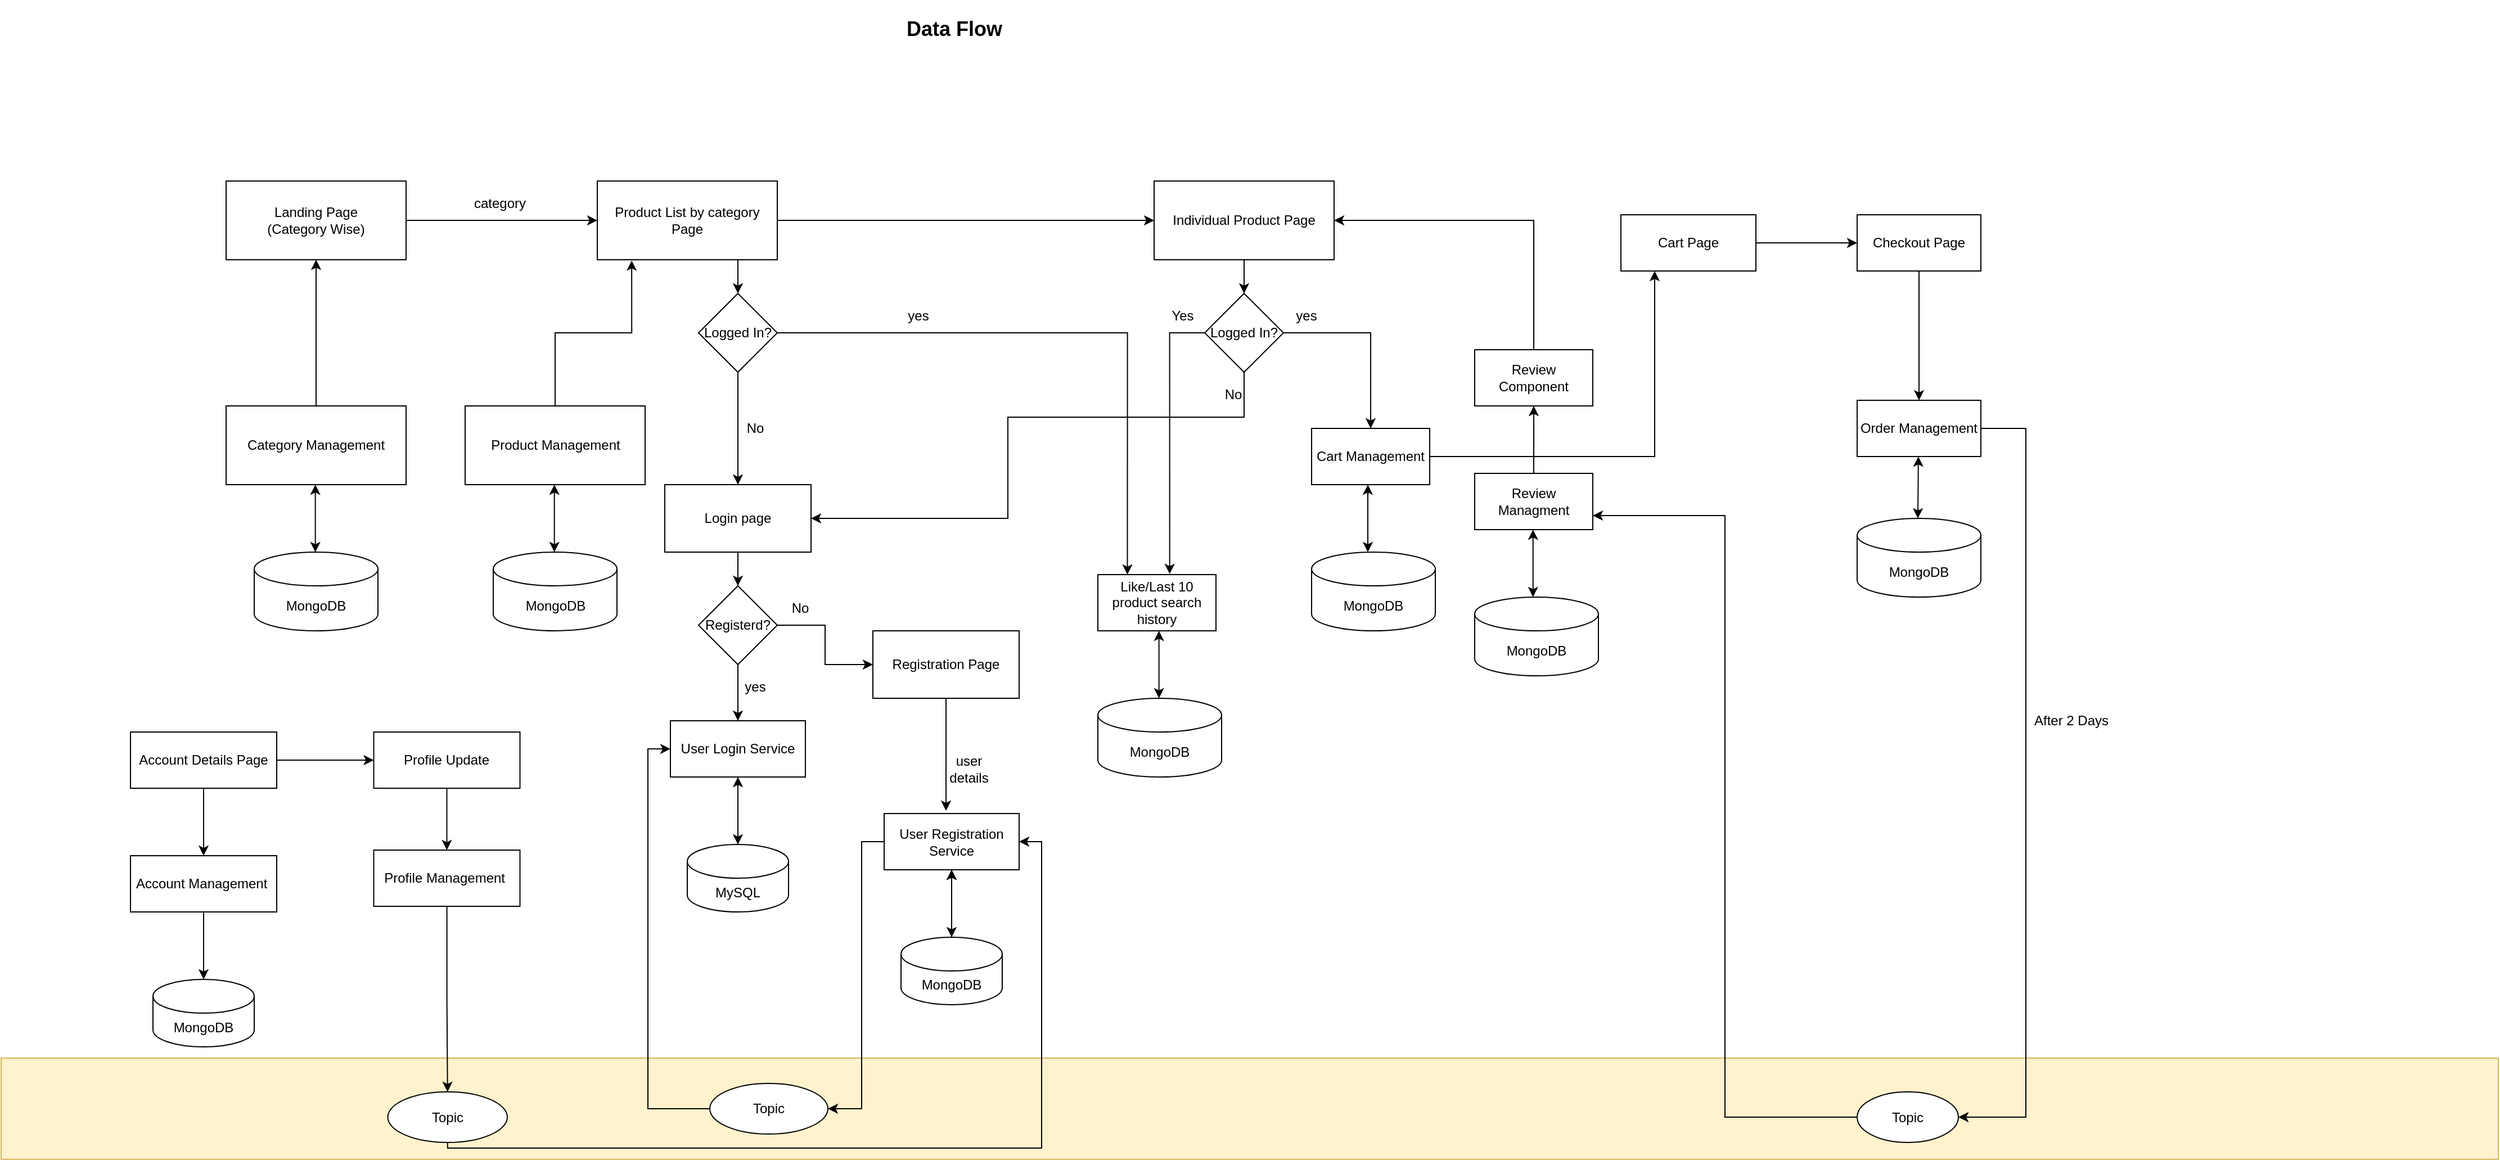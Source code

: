 <mxfile version="16.1.0" type="github">
  <diagram id="GiKuL9DOXT2ytttWreTU" name="Page-1">
    <mxGraphModel dx="2307" dy="2316" grid="1" gridSize="10" guides="1" tooltips="1" connect="1" arrows="1" fold="1" page="1" pageScale="1" pageWidth="850" pageHeight="1100" math="0" shadow="0">
      <root>
        <mxCell id="0" />
        <mxCell id="1" parent="0" />
        <mxCell id="HTlUz-8mrKvqnDm7YkK_-1" value="&lt;h2&gt;&lt;b&gt;Data Flow&lt;/b&gt;&lt;/h2&gt;" style="text;html=1;strokeColor=none;fillColor=none;align=center;verticalAlign=middle;whiteSpace=wrap;rounded=0;" vertex="1" parent="1">
          <mxGeometry x="790" y="-1070" width="115" height="30" as="geometry" />
        </mxCell>
        <mxCell id="HTlUz-8mrKvqnDm7YkK_-8" value="User Registration Service" style="rounded=0;whiteSpace=wrap;html=1;" vertex="1" parent="1">
          <mxGeometry x="785" y="-357.5" width="120" height="50" as="geometry" />
        </mxCell>
        <mxCell id="HTlUz-8mrKvqnDm7YkK_-10" value="User Login Service" style="rounded=0;whiteSpace=wrap;html=1;" vertex="1" parent="1">
          <mxGeometry x="595" y="-440" width="120" height="50" as="geometry" />
        </mxCell>
        <mxCell id="HTlUz-8mrKvqnDm7YkK_-175" value="" style="edgeStyle=orthogonalEdgeStyle;rounded=0;orthogonalLoop=1;jettySize=auto;html=1;shadow=0;fontSize=12;" edge="1" parent="1" source="HTlUz-8mrKvqnDm7YkK_-12" target="HTlUz-8mrKvqnDm7YkK_-8">
          <mxGeometry relative="1" as="geometry" />
        </mxCell>
        <mxCell id="HTlUz-8mrKvqnDm7YkK_-12" value="MongoDB" style="shape=cylinder3;whiteSpace=wrap;html=1;boundedLbl=1;backgroundOutline=1;size=15;" vertex="1" parent="1">
          <mxGeometry x="800" y="-247.5" width="90" height="60" as="geometry" />
        </mxCell>
        <mxCell id="HTlUz-8mrKvqnDm7YkK_-14" value="MySQL" style="shape=cylinder3;whiteSpace=wrap;html=1;boundedLbl=1;backgroundOutline=1;size=15;" vertex="1" parent="1">
          <mxGeometry x="610" y="-330" width="90" height="60" as="geometry" />
        </mxCell>
        <mxCell id="HTlUz-8mrKvqnDm7YkK_-17" value="user&lt;br&gt;details" style="text;html=1;align=center;verticalAlign=middle;resizable=0;points=[];autosize=1;strokeColor=none;fillColor=none;" vertex="1" parent="1">
          <mxGeometry x="835" y="-412.5" width="50" height="30" as="geometry" />
        </mxCell>
        <mxCell id="HTlUz-8mrKvqnDm7YkK_-30" value="" style="endArrow=classic;startArrow=classic;html=1;rounded=0;entryX=0.5;entryY=1;entryDx=0;entryDy=0;" edge="1" parent="1" target="HTlUz-8mrKvqnDm7YkK_-8">
          <mxGeometry width="50" height="50" relative="1" as="geometry">
            <mxPoint x="845" y="-247.5" as="sourcePoint" />
            <mxPoint x="890" y="-287.5" as="targetPoint" />
          </mxGeometry>
        </mxCell>
        <mxCell id="HTlUz-8mrKvqnDm7YkK_-31" value="" style="endArrow=classic;startArrow=classic;html=1;rounded=0;entryX=0.5;entryY=1;entryDx=0;entryDy=0;" edge="1" parent="1">
          <mxGeometry width="50" height="50" relative="1" as="geometry">
            <mxPoint x="655" y="-330" as="sourcePoint" />
            <mxPoint x="655" y="-390" as="targetPoint" />
          </mxGeometry>
        </mxCell>
        <mxCell id="HTlUz-8mrKvqnDm7YkK_-122" style="edgeStyle=orthogonalEdgeStyle;rounded=0;orthogonalLoop=1;jettySize=auto;html=1;entryX=0;entryY=0.5;entryDx=0;entryDy=0;shadow=0;fontSize=12;" edge="1" parent="1" source="HTlUz-8mrKvqnDm7YkK_-113" target="HTlUz-8mrKvqnDm7YkK_-119">
          <mxGeometry relative="1" as="geometry" />
        </mxCell>
        <mxCell id="HTlUz-8mrKvqnDm7YkK_-113" value="Landing Page&lt;br&gt;(Category Wise)" style="rounded=0;whiteSpace=wrap;html=1;" vertex="1" parent="1">
          <mxGeometry x="200" y="-920" width="160" height="70" as="geometry" />
        </mxCell>
        <mxCell id="HTlUz-8mrKvqnDm7YkK_-147" style="edgeStyle=orthogonalEdgeStyle;rounded=0;orthogonalLoop=1;jettySize=auto;html=1;entryX=0.191;entryY=1.01;entryDx=0;entryDy=0;entryPerimeter=0;shadow=0;fontSize=12;" edge="1" parent="1" source="HTlUz-8mrKvqnDm7YkK_-114" target="HTlUz-8mrKvqnDm7YkK_-119">
          <mxGeometry relative="1" as="geometry" />
        </mxCell>
        <mxCell id="HTlUz-8mrKvqnDm7YkK_-114" value="Product Management" style="rounded=0;whiteSpace=wrap;html=1;" vertex="1" parent="1">
          <mxGeometry x="412.5" y="-720" width="160" height="70" as="geometry" />
        </mxCell>
        <mxCell id="HTlUz-8mrKvqnDm7YkK_-117" style="edgeStyle=orthogonalEdgeStyle;rounded=0;orthogonalLoop=1;jettySize=auto;html=1;entryX=0.5;entryY=1;entryDx=0;entryDy=0;shadow=0;fontSize=12;" edge="1" parent="1" source="HTlUz-8mrKvqnDm7YkK_-115" target="HTlUz-8mrKvqnDm7YkK_-113">
          <mxGeometry relative="1" as="geometry" />
        </mxCell>
        <mxCell id="HTlUz-8mrKvqnDm7YkK_-115" value="Category Management" style="rounded=0;whiteSpace=wrap;html=1;" vertex="1" parent="1">
          <mxGeometry x="200" y="-720" width="160" height="70" as="geometry" />
        </mxCell>
        <mxCell id="HTlUz-8mrKvqnDm7YkK_-116" value="MongoDB" style="shape=cylinder3;whiteSpace=wrap;html=1;boundedLbl=1;backgroundOutline=1;size=15;fontSize=12;" vertex="1" parent="1">
          <mxGeometry x="225" y="-590" width="110" height="70" as="geometry" />
        </mxCell>
        <mxCell id="HTlUz-8mrKvqnDm7YkK_-118" value="" style="endArrow=classic;startArrow=classic;html=1;rounded=0;shadow=0;fontSize=12;" edge="1" parent="1">
          <mxGeometry width="50" height="50" relative="1" as="geometry">
            <mxPoint x="279.33" y="-590" as="sourcePoint" />
            <mxPoint x="279.33" y="-650" as="targetPoint" />
          </mxGeometry>
        </mxCell>
        <mxCell id="HTlUz-8mrKvqnDm7YkK_-128" style="edgeStyle=orthogonalEdgeStyle;rounded=0;orthogonalLoop=1;jettySize=auto;html=1;entryX=0;entryY=0.5;entryDx=0;entryDy=0;shadow=0;fontSize=12;" edge="1" parent="1" source="HTlUz-8mrKvqnDm7YkK_-119" target="HTlUz-8mrKvqnDm7YkK_-126">
          <mxGeometry relative="1" as="geometry" />
        </mxCell>
        <mxCell id="HTlUz-8mrKvqnDm7YkK_-153" style="edgeStyle=orthogonalEdgeStyle;rounded=0;orthogonalLoop=1;jettySize=auto;html=1;shadow=0;fontSize=12;" edge="1" parent="1" source="HTlUz-8mrKvqnDm7YkK_-119" target="HTlUz-8mrKvqnDm7YkK_-152">
          <mxGeometry relative="1" as="geometry">
            <Array as="points">
              <mxPoint x="655" y="-840" />
              <mxPoint x="655" y="-840" />
            </Array>
          </mxGeometry>
        </mxCell>
        <mxCell id="HTlUz-8mrKvqnDm7YkK_-119" value="Product List by category Page" style="rounded=0;whiteSpace=wrap;html=1;" vertex="1" parent="1">
          <mxGeometry x="530" y="-920" width="160" height="70" as="geometry" />
        </mxCell>
        <mxCell id="HTlUz-8mrKvqnDm7YkK_-123" value="MongoDB" style="shape=cylinder3;whiteSpace=wrap;html=1;boundedLbl=1;backgroundOutline=1;size=15;fontSize=12;" vertex="1" parent="1">
          <mxGeometry x="437.5" y="-590" width="110" height="70" as="geometry" />
        </mxCell>
        <mxCell id="HTlUz-8mrKvqnDm7YkK_-124" value="" style="endArrow=classic;startArrow=classic;html=1;rounded=0;shadow=0;fontSize=12;" edge="1" parent="1">
          <mxGeometry width="50" height="50" relative="1" as="geometry">
            <mxPoint x="491.83" y="-590" as="sourcePoint" />
            <mxPoint x="491.83" y="-650" as="targetPoint" />
          </mxGeometry>
        </mxCell>
        <mxCell id="HTlUz-8mrKvqnDm7YkK_-125" value="category" style="text;html=1;align=center;verticalAlign=middle;resizable=0;points=[];autosize=1;strokeColor=none;fillColor=none;fontSize=12;" vertex="1" parent="1">
          <mxGeometry x="412.5" y="-910" width="60" height="20" as="geometry" />
        </mxCell>
        <mxCell id="HTlUz-8mrKvqnDm7YkK_-179" value="" style="edgeStyle=orthogonalEdgeStyle;rounded=0;orthogonalLoop=1;jettySize=auto;html=1;shadow=0;fontSize=12;" edge="1" parent="1" source="HTlUz-8mrKvqnDm7YkK_-126" target="HTlUz-8mrKvqnDm7YkK_-178">
          <mxGeometry relative="1" as="geometry" />
        </mxCell>
        <mxCell id="HTlUz-8mrKvqnDm7YkK_-126" value="Individual Product Page" style="rounded=0;whiteSpace=wrap;html=1;" vertex="1" parent="1">
          <mxGeometry x="1025" y="-920" width="160" height="70" as="geometry" />
        </mxCell>
        <mxCell id="HTlUz-8mrKvqnDm7YkK_-202" style="edgeStyle=orthogonalEdgeStyle;rounded=0;orthogonalLoop=1;jettySize=auto;html=1;entryX=0.25;entryY=1;entryDx=0;entryDy=0;shadow=0;fontSize=12;" edge="1" parent="1" source="HTlUz-8mrKvqnDm7YkK_-130" target="HTlUz-8mrKvqnDm7YkK_-199">
          <mxGeometry relative="1" as="geometry" />
        </mxCell>
        <mxCell id="HTlUz-8mrKvqnDm7YkK_-130" value="Cart Management" style="rounded=0;whiteSpace=wrap;html=1;" vertex="1" parent="1">
          <mxGeometry x="1165" y="-700" width="105" height="50" as="geometry" />
        </mxCell>
        <mxCell id="HTlUz-8mrKvqnDm7YkK_-131" value="MongoDB" style="shape=cylinder3;whiteSpace=wrap;html=1;boundedLbl=1;backgroundOutline=1;size=15;fontSize=12;" vertex="1" parent="1">
          <mxGeometry x="1165" y="-590" width="110" height="70" as="geometry" />
        </mxCell>
        <mxCell id="HTlUz-8mrKvqnDm7YkK_-132" value="" style="endArrow=classic;startArrow=classic;html=1;rounded=0;shadow=0;fontSize=12;" edge="1" parent="1">
          <mxGeometry width="50" height="50" relative="1" as="geometry">
            <mxPoint x="1215" y="-590" as="sourcePoint" />
            <mxPoint x="1215" y="-650" as="targetPoint" />
          </mxGeometry>
        </mxCell>
        <mxCell id="HTlUz-8mrKvqnDm7YkK_-133" value="Like/Last 10 product search history" style="rounded=0;whiteSpace=wrap;html=1;" vertex="1" parent="1">
          <mxGeometry x="975" y="-570" width="105" height="50" as="geometry" />
        </mxCell>
        <mxCell id="HTlUz-8mrKvqnDm7YkK_-134" value="MongoDB" style="shape=cylinder3;whiteSpace=wrap;html=1;boundedLbl=1;backgroundOutline=1;size=15;fontSize=12;" vertex="1" parent="1">
          <mxGeometry x="975" y="-460" width="110" height="70" as="geometry" />
        </mxCell>
        <mxCell id="HTlUz-8mrKvqnDm7YkK_-135" value="" style="endArrow=classic;startArrow=classic;html=1;rounded=0;shadow=0;fontSize=12;" edge="1" parent="1">
          <mxGeometry width="50" height="50" relative="1" as="geometry">
            <mxPoint x="1029.33" y="-460" as="sourcePoint" />
            <mxPoint x="1029.33" y="-520" as="targetPoint" />
          </mxGeometry>
        </mxCell>
        <mxCell id="HTlUz-8mrKvqnDm7YkK_-155" value="" style="edgeStyle=orthogonalEdgeStyle;rounded=0;orthogonalLoop=1;jettySize=auto;html=1;shadow=0;fontSize=12;" edge="1" parent="1" source="HTlUz-8mrKvqnDm7YkK_-152" target="HTlUz-8mrKvqnDm7YkK_-154">
          <mxGeometry relative="1" as="geometry" />
        </mxCell>
        <mxCell id="HTlUz-8mrKvqnDm7YkK_-159" style="edgeStyle=orthogonalEdgeStyle;rounded=0;orthogonalLoop=1;jettySize=auto;html=1;entryX=0.25;entryY=0;entryDx=0;entryDy=0;shadow=0;fontSize=12;" edge="1" parent="1" source="HTlUz-8mrKvqnDm7YkK_-152" target="HTlUz-8mrKvqnDm7YkK_-133">
          <mxGeometry relative="1" as="geometry" />
        </mxCell>
        <mxCell id="HTlUz-8mrKvqnDm7YkK_-152" value="Logged In?" style="strokeWidth=1;html=1;shape=mxgraph.flowchart.decision;whiteSpace=wrap;fontSize=12;" vertex="1" parent="1">
          <mxGeometry x="620" y="-820" width="70" height="70" as="geometry" />
        </mxCell>
        <mxCell id="HTlUz-8mrKvqnDm7YkK_-165" value="" style="edgeStyle=orthogonalEdgeStyle;rounded=0;orthogonalLoop=1;jettySize=auto;html=1;shadow=0;fontSize=12;" edge="1" parent="1" source="HTlUz-8mrKvqnDm7YkK_-154" target="HTlUz-8mrKvqnDm7YkK_-164">
          <mxGeometry relative="1" as="geometry" />
        </mxCell>
        <mxCell id="HTlUz-8mrKvqnDm7YkK_-154" value="Login page" style="rounded=0;whiteSpace=wrap;html=1;" vertex="1" parent="1">
          <mxGeometry x="590" y="-650" width="130" height="60" as="geometry" />
        </mxCell>
        <mxCell id="HTlUz-8mrKvqnDm7YkK_-161" value="No" style="text;html=1;align=center;verticalAlign=middle;resizable=0;points=[];autosize=1;strokeColor=none;fillColor=none;fontSize=12;" vertex="1" parent="1">
          <mxGeometry x="655" y="-710" width="30" height="20" as="geometry" />
        </mxCell>
        <mxCell id="HTlUz-8mrKvqnDm7YkK_-162" value="yes" style="text;html=1;align=center;verticalAlign=middle;resizable=0;points=[];autosize=1;strokeColor=none;fillColor=none;fontSize=12;" vertex="1" parent="1">
          <mxGeometry x="800" y="-810" width="30" height="20" as="geometry" />
        </mxCell>
        <mxCell id="HTlUz-8mrKvqnDm7YkK_-166" value="" style="edgeStyle=orthogonalEdgeStyle;rounded=0;orthogonalLoop=1;jettySize=auto;html=1;shadow=0;fontSize=12;" edge="1" parent="1" source="HTlUz-8mrKvqnDm7YkK_-164" target="HTlUz-8mrKvqnDm7YkK_-10">
          <mxGeometry relative="1" as="geometry" />
        </mxCell>
        <mxCell id="HTlUz-8mrKvqnDm7YkK_-169" style="edgeStyle=orthogonalEdgeStyle;rounded=0;orthogonalLoop=1;jettySize=auto;html=1;shadow=0;fontSize=12;" edge="1" parent="1" source="HTlUz-8mrKvqnDm7YkK_-164" target="HTlUz-8mrKvqnDm7YkK_-167">
          <mxGeometry relative="1" as="geometry" />
        </mxCell>
        <mxCell id="HTlUz-8mrKvqnDm7YkK_-164" value="Registerd?" style="strokeWidth=1;html=1;shape=mxgraph.flowchart.decision;whiteSpace=wrap;fontSize=12;" vertex="1" parent="1">
          <mxGeometry x="620" y="-560" width="70" height="70" as="geometry" />
        </mxCell>
        <mxCell id="HTlUz-8mrKvqnDm7YkK_-172" style="edgeStyle=orthogonalEdgeStyle;rounded=0;orthogonalLoop=1;jettySize=auto;html=1;shadow=0;fontSize=12;" edge="1" parent="1" source="HTlUz-8mrKvqnDm7YkK_-167">
          <mxGeometry relative="1" as="geometry">
            <mxPoint x="840" y="-360" as="targetPoint" />
          </mxGeometry>
        </mxCell>
        <mxCell id="HTlUz-8mrKvqnDm7YkK_-167" value="Registration Page" style="rounded=0;whiteSpace=wrap;html=1;" vertex="1" parent="1">
          <mxGeometry x="775" y="-520" width="130" height="60" as="geometry" />
        </mxCell>
        <mxCell id="HTlUz-8mrKvqnDm7YkK_-168" value="yes" style="text;html=1;align=center;verticalAlign=middle;resizable=0;points=[];autosize=1;strokeColor=none;fillColor=none;fontSize=12;" vertex="1" parent="1">
          <mxGeometry x="655" y="-480" width="30" height="20" as="geometry" />
        </mxCell>
        <mxCell id="HTlUz-8mrKvqnDm7YkK_-170" value="No" style="text;html=1;align=center;verticalAlign=middle;resizable=0;points=[];autosize=1;strokeColor=none;fillColor=none;fontSize=12;" vertex="1" parent="1">
          <mxGeometry x="695" y="-550" width="30" height="20" as="geometry" />
        </mxCell>
        <mxCell id="HTlUz-8mrKvqnDm7YkK_-173" value="" style="rounded=0;whiteSpace=wrap;html=1;fontSize=12;strokeWidth=1;fillColor=#fff2cc;strokeColor=#d6b656;" vertex="1" parent="1">
          <mxGeometry y="-140" width="2220" height="90" as="geometry" />
        </mxCell>
        <mxCell id="HTlUz-8mrKvqnDm7YkK_-177" style="edgeStyle=orthogonalEdgeStyle;rounded=0;orthogonalLoop=1;jettySize=auto;html=1;entryX=0;entryY=0.5;entryDx=0;entryDy=0;shadow=0;fontSize=12;" edge="1" parent="1" source="HTlUz-8mrKvqnDm7YkK_-174" target="HTlUz-8mrKvqnDm7YkK_-10">
          <mxGeometry relative="1" as="geometry">
            <Array as="points">
              <mxPoint x="575" y="-95" />
              <mxPoint x="575" y="-415" />
            </Array>
          </mxGeometry>
        </mxCell>
        <mxCell id="HTlUz-8mrKvqnDm7YkK_-174" value="Topic" style="ellipse;whiteSpace=wrap;html=1;fontSize=12;strokeWidth=1;" vertex="1" parent="1">
          <mxGeometry x="630" y="-117.5" width="105" height="45" as="geometry" />
        </mxCell>
        <mxCell id="HTlUz-8mrKvqnDm7YkK_-176" style="edgeStyle=orthogonalEdgeStyle;rounded=0;orthogonalLoop=1;jettySize=auto;html=1;entryX=1;entryY=0.5;entryDx=0;entryDy=0;shadow=0;fontSize=12;" edge="1" parent="1" source="HTlUz-8mrKvqnDm7YkK_-8" target="HTlUz-8mrKvqnDm7YkK_-174">
          <mxGeometry relative="1" as="geometry">
            <Array as="points">
              <mxPoint x="765" y="-332" />
              <mxPoint x="765" y="-95" />
            </Array>
          </mxGeometry>
        </mxCell>
        <mxCell id="HTlUz-8mrKvqnDm7YkK_-180" style="edgeStyle=orthogonalEdgeStyle;rounded=0;orthogonalLoop=1;jettySize=auto;html=1;entryX=0.5;entryY=0;entryDx=0;entryDy=0;shadow=0;fontSize=12;" edge="1" parent="1" source="HTlUz-8mrKvqnDm7YkK_-178" target="HTlUz-8mrKvqnDm7YkK_-130">
          <mxGeometry relative="1" as="geometry" />
        </mxCell>
        <mxCell id="HTlUz-8mrKvqnDm7YkK_-181" style="edgeStyle=orthogonalEdgeStyle;rounded=0;orthogonalLoop=1;jettySize=auto;html=1;entryX=1;entryY=0.5;entryDx=0;entryDy=0;shadow=0;fontSize=12;" edge="1" parent="1" source="HTlUz-8mrKvqnDm7YkK_-178" target="HTlUz-8mrKvqnDm7YkK_-154">
          <mxGeometry relative="1" as="geometry">
            <Array as="points">
              <mxPoint x="1105" y="-710" />
              <mxPoint x="895" y="-710" />
              <mxPoint x="895" y="-620" />
            </Array>
          </mxGeometry>
        </mxCell>
        <mxCell id="HTlUz-8mrKvqnDm7YkK_-184" style="edgeStyle=orthogonalEdgeStyle;rounded=0;orthogonalLoop=1;jettySize=auto;html=1;shadow=0;fontSize=12;entryX=0.608;entryY=-0.012;entryDx=0;entryDy=0;entryPerimeter=0;" edge="1" parent="1" source="HTlUz-8mrKvqnDm7YkK_-178" target="HTlUz-8mrKvqnDm7YkK_-133">
          <mxGeometry relative="1" as="geometry">
            <mxPoint x="1040" y="-590" as="targetPoint" />
            <Array as="points">
              <mxPoint x="1039" y="-785" />
            </Array>
          </mxGeometry>
        </mxCell>
        <mxCell id="HTlUz-8mrKvqnDm7YkK_-178" value="Logged In?" style="strokeWidth=1;html=1;shape=mxgraph.flowchart.decision;whiteSpace=wrap;fontSize=12;" vertex="1" parent="1">
          <mxGeometry x="1070" y="-820" width="70" height="70" as="geometry" />
        </mxCell>
        <mxCell id="HTlUz-8mrKvqnDm7YkK_-182" value="yes" style="text;html=1;align=center;verticalAlign=middle;resizable=0;points=[];autosize=1;strokeColor=none;fillColor=none;fontSize=12;" vertex="1" parent="1">
          <mxGeometry x="1145" y="-810" width="30" height="20" as="geometry" />
        </mxCell>
        <mxCell id="HTlUz-8mrKvqnDm7YkK_-183" value="No" style="text;html=1;align=center;verticalAlign=middle;resizable=0;points=[];autosize=1;strokeColor=none;fillColor=none;fontSize=12;" vertex="1" parent="1">
          <mxGeometry x="1080" y="-740" width="30" height="20" as="geometry" />
        </mxCell>
        <mxCell id="HTlUz-8mrKvqnDm7YkK_-185" value="Yes" style="text;html=1;align=center;verticalAlign=middle;resizable=0;points=[];autosize=1;strokeColor=none;fillColor=none;fontSize=12;" vertex="1" parent="1">
          <mxGeometry x="1030" y="-810" width="40" height="20" as="geometry" />
        </mxCell>
        <mxCell id="HTlUz-8mrKvqnDm7YkK_-190" value="" style="edgeStyle=orthogonalEdgeStyle;rounded=0;orthogonalLoop=1;jettySize=auto;html=1;shadow=0;fontSize=12;" edge="1" parent="1" source="HTlUz-8mrKvqnDm7YkK_-186" target="HTlUz-8mrKvqnDm7YkK_-188">
          <mxGeometry relative="1" as="geometry" />
        </mxCell>
        <mxCell id="HTlUz-8mrKvqnDm7YkK_-186" value="Review Managment" style="rounded=0;whiteSpace=wrap;html=1;" vertex="1" parent="1">
          <mxGeometry x="1310" y="-660" width="105" height="50" as="geometry" />
        </mxCell>
        <mxCell id="HTlUz-8mrKvqnDm7YkK_-189" style="edgeStyle=orthogonalEdgeStyle;rounded=0;orthogonalLoop=1;jettySize=auto;html=1;entryX=1;entryY=0.5;entryDx=0;entryDy=0;shadow=0;fontSize=12;" edge="1" parent="1" source="HTlUz-8mrKvqnDm7YkK_-188" target="HTlUz-8mrKvqnDm7YkK_-126">
          <mxGeometry relative="1" as="geometry">
            <Array as="points">
              <mxPoint x="1363" y="-885" />
            </Array>
          </mxGeometry>
        </mxCell>
        <mxCell id="HTlUz-8mrKvqnDm7YkK_-188" value="Review Component" style="rounded=0;whiteSpace=wrap;html=1;" vertex="1" parent="1">
          <mxGeometry x="1310" y="-770" width="105" height="50" as="geometry" />
        </mxCell>
        <mxCell id="HTlUz-8mrKvqnDm7YkK_-191" value="MongoDB" style="shape=cylinder3;whiteSpace=wrap;html=1;boundedLbl=1;backgroundOutline=1;size=15;fontSize=12;" vertex="1" parent="1">
          <mxGeometry x="1310" y="-550" width="110" height="70" as="geometry" />
        </mxCell>
        <mxCell id="HTlUz-8mrKvqnDm7YkK_-195" value="" style="endArrow=classic;startArrow=classic;html=1;rounded=0;shadow=0;fontSize=12;" edge="1" parent="1">
          <mxGeometry width="50" height="50" relative="1" as="geometry">
            <mxPoint x="1361.88" y="-550" as="sourcePoint" />
            <mxPoint x="1361.88" y="-610" as="targetPoint" />
          </mxGeometry>
        </mxCell>
        <mxCell id="HTlUz-8mrKvqnDm7YkK_-205" style="edgeStyle=orthogonalEdgeStyle;rounded=0;orthogonalLoop=1;jettySize=auto;html=1;entryX=0;entryY=0.5;entryDx=0;entryDy=0;shadow=0;fontSize=12;" edge="1" parent="1" source="HTlUz-8mrKvqnDm7YkK_-199" target="HTlUz-8mrKvqnDm7YkK_-204">
          <mxGeometry relative="1" as="geometry" />
        </mxCell>
        <mxCell id="HTlUz-8mrKvqnDm7YkK_-199" value="Cart Page" style="rounded=0;whiteSpace=wrap;html=1;" vertex="1" parent="1">
          <mxGeometry x="1440" y="-890" width="120" height="50" as="geometry" />
        </mxCell>
        <mxCell id="HTlUz-8mrKvqnDm7YkK_-207" style="edgeStyle=orthogonalEdgeStyle;rounded=0;orthogonalLoop=1;jettySize=auto;html=1;entryX=0.5;entryY=0;entryDx=0;entryDy=0;shadow=0;fontSize=12;" edge="1" parent="1" source="HTlUz-8mrKvqnDm7YkK_-204" target="HTlUz-8mrKvqnDm7YkK_-206">
          <mxGeometry relative="1" as="geometry" />
        </mxCell>
        <mxCell id="HTlUz-8mrKvqnDm7YkK_-204" value="Checkout Page" style="rounded=0;whiteSpace=wrap;html=1;" vertex="1" parent="1">
          <mxGeometry x="1650" y="-890" width="110" height="50" as="geometry" />
        </mxCell>
        <mxCell id="HTlUz-8mrKvqnDm7YkK_-218" style="edgeStyle=orthogonalEdgeStyle;rounded=0;orthogonalLoop=1;jettySize=auto;html=1;entryX=1;entryY=0.5;entryDx=0;entryDy=0;shadow=0;fontSize=12;" edge="1" parent="1" source="HTlUz-8mrKvqnDm7YkK_-206" target="HTlUz-8mrKvqnDm7YkK_-211">
          <mxGeometry relative="1" as="geometry">
            <Array as="points">
              <mxPoint x="1800" y="-700" />
              <mxPoint x="1800" y="-88" />
            </Array>
          </mxGeometry>
        </mxCell>
        <mxCell id="HTlUz-8mrKvqnDm7YkK_-206" value="Order Management" style="rounded=0;whiteSpace=wrap;html=1;" vertex="1" parent="1">
          <mxGeometry x="1650" y="-725" width="110" height="50" as="geometry" />
        </mxCell>
        <mxCell id="HTlUz-8mrKvqnDm7YkK_-208" value="MongoDB" style="shape=cylinder3;whiteSpace=wrap;html=1;boundedLbl=1;backgroundOutline=1;size=15;fontSize=12;" vertex="1" parent="1">
          <mxGeometry x="1650" y="-620" width="110" height="70" as="geometry" />
        </mxCell>
        <mxCell id="HTlUz-8mrKvqnDm7YkK_-210" value="" style="endArrow=classic;startArrow=classic;html=1;rounded=0;shadow=0;fontSize=12;" edge="1" parent="1">
          <mxGeometry width="50" height="50" relative="1" as="geometry">
            <mxPoint x="1704" y="-620" as="sourcePoint" />
            <mxPoint x="1704.44" y="-675" as="targetPoint" />
          </mxGeometry>
        </mxCell>
        <mxCell id="HTlUz-8mrKvqnDm7YkK_-219" style="edgeStyle=orthogonalEdgeStyle;rounded=0;orthogonalLoop=1;jettySize=auto;html=1;entryX=1;entryY=0.75;entryDx=0;entryDy=0;shadow=0;fontSize=12;" edge="1" parent="1" source="HTlUz-8mrKvqnDm7YkK_-211" target="HTlUz-8mrKvqnDm7YkK_-186">
          <mxGeometry relative="1" as="geometry" />
        </mxCell>
        <mxCell id="HTlUz-8mrKvqnDm7YkK_-211" value="Topic" style="ellipse;whiteSpace=wrap;html=1;fontSize=12;strokeWidth=1;" vertex="1" parent="1">
          <mxGeometry x="1650" y="-110" width="90" height="45" as="geometry" />
        </mxCell>
        <mxCell id="HTlUz-8mrKvqnDm7YkK_-220" value="After 2 Days" style="text;html=1;align=center;verticalAlign=middle;resizable=0;points=[];autosize=1;strokeColor=none;fillColor=none;fontSize=12;" vertex="1" parent="1">
          <mxGeometry x="1800" y="-450" width="80" height="20" as="geometry" />
        </mxCell>
        <mxCell id="HTlUz-8mrKvqnDm7YkK_-226" value="" style="edgeStyle=orthogonalEdgeStyle;rounded=0;orthogonalLoop=1;jettySize=auto;html=1;shadow=0;fontSize=12;" edge="1" parent="1" source="HTlUz-8mrKvqnDm7YkK_-221" target="HTlUz-8mrKvqnDm7YkK_-223">
          <mxGeometry relative="1" as="geometry" />
        </mxCell>
        <mxCell id="HTlUz-8mrKvqnDm7YkK_-234" value="" style="edgeStyle=orthogonalEdgeStyle;rounded=0;orthogonalLoop=1;jettySize=auto;html=1;shadow=0;fontSize=12;" edge="1" parent="1" source="HTlUz-8mrKvqnDm7YkK_-221" target="HTlUz-8mrKvqnDm7YkK_-228">
          <mxGeometry relative="1" as="geometry" />
        </mxCell>
        <mxCell id="HTlUz-8mrKvqnDm7YkK_-221" value="Account Details Page" style="rounded=0;whiteSpace=wrap;html=1;" vertex="1" parent="1">
          <mxGeometry x="115" y="-430" width="130" height="50" as="geometry" />
        </mxCell>
        <mxCell id="HTlUz-8mrKvqnDm7YkK_-227" value="" style="edgeStyle=orthogonalEdgeStyle;rounded=0;orthogonalLoop=1;jettySize=auto;html=1;shadow=0;fontSize=12;" edge="1" parent="1" source="HTlUz-8mrKvqnDm7YkK_-223" target="HTlUz-8mrKvqnDm7YkK_-225">
          <mxGeometry relative="1" as="geometry" />
        </mxCell>
        <mxCell id="HTlUz-8mrKvqnDm7YkK_-223" value="Account Management&amp;nbsp;" style="rounded=0;whiteSpace=wrap;html=1;" vertex="1" parent="1">
          <mxGeometry x="115" y="-320" width="130" height="50" as="geometry" />
        </mxCell>
        <mxCell id="HTlUz-8mrKvqnDm7YkK_-225" value="MongoDB" style="shape=cylinder3;whiteSpace=wrap;html=1;boundedLbl=1;backgroundOutline=1;size=15;" vertex="1" parent="1">
          <mxGeometry x="135" y="-210" width="90" height="60" as="geometry" />
        </mxCell>
        <mxCell id="HTlUz-8mrKvqnDm7YkK_-233" value="" style="edgeStyle=orthogonalEdgeStyle;rounded=0;orthogonalLoop=1;jettySize=auto;html=1;shadow=0;fontSize=12;" edge="1" parent="1" source="HTlUz-8mrKvqnDm7YkK_-228" target="HTlUz-8mrKvqnDm7YkK_-229">
          <mxGeometry relative="1" as="geometry" />
        </mxCell>
        <mxCell id="HTlUz-8mrKvqnDm7YkK_-228" value="Profile Update" style="rounded=0;whiteSpace=wrap;html=1;" vertex="1" parent="1">
          <mxGeometry x="331.25" y="-430" width="130" height="50" as="geometry" />
        </mxCell>
        <mxCell id="HTlUz-8mrKvqnDm7YkK_-231" style="edgeStyle=orthogonalEdgeStyle;rounded=0;orthogonalLoop=1;jettySize=auto;html=1;entryX=0.5;entryY=0;entryDx=0;entryDy=0;shadow=0;fontSize=12;" edge="1" parent="1" source="HTlUz-8mrKvqnDm7YkK_-229" target="HTlUz-8mrKvqnDm7YkK_-230">
          <mxGeometry relative="1" as="geometry" />
        </mxCell>
        <mxCell id="HTlUz-8mrKvqnDm7YkK_-229" value="Profile Management&amp;nbsp;" style="rounded=0;whiteSpace=wrap;html=1;" vertex="1" parent="1">
          <mxGeometry x="331.25" y="-325" width="130" height="50" as="geometry" />
        </mxCell>
        <mxCell id="HTlUz-8mrKvqnDm7YkK_-232" style="edgeStyle=orthogonalEdgeStyle;rounded=0;orthogonalLoop=1;jettySize=auto;html=1;entryX=1;entryY=0.5;entryDx=0;entryDy=0;shadow=0;fontSize=12;" edge="1" parent="1" source="HTlUz-8mrKvqnDm7YkK_-230" target="HTlUz-8mrKvqnDm7YkK_-8">
          <mxGeometry relative="1" as="geometry">
            <Array as="points">
              <mxPoint x="397" y="-60" />
              <mxPoint x="925" y="-60" />
              <mxPoint x="925" y="-332" />
            </Array>
          </mxGeometry>
        </mxCell>
        <mxCell id="HTlUz-8mrKvqnDm7YkK_-230" value="Topic" style="ellipse;whiteSpace=wrap;html=1;fontSize=12;strokeWidth=1;" vertex="1" parent="1">
          <mxGeometry x="343.75" y="-110" width="106.25" height="45" as="geometry" />
        </mxCell>
      </root>
    </mxGraphModel>
  </diagram>
</mxfile>
